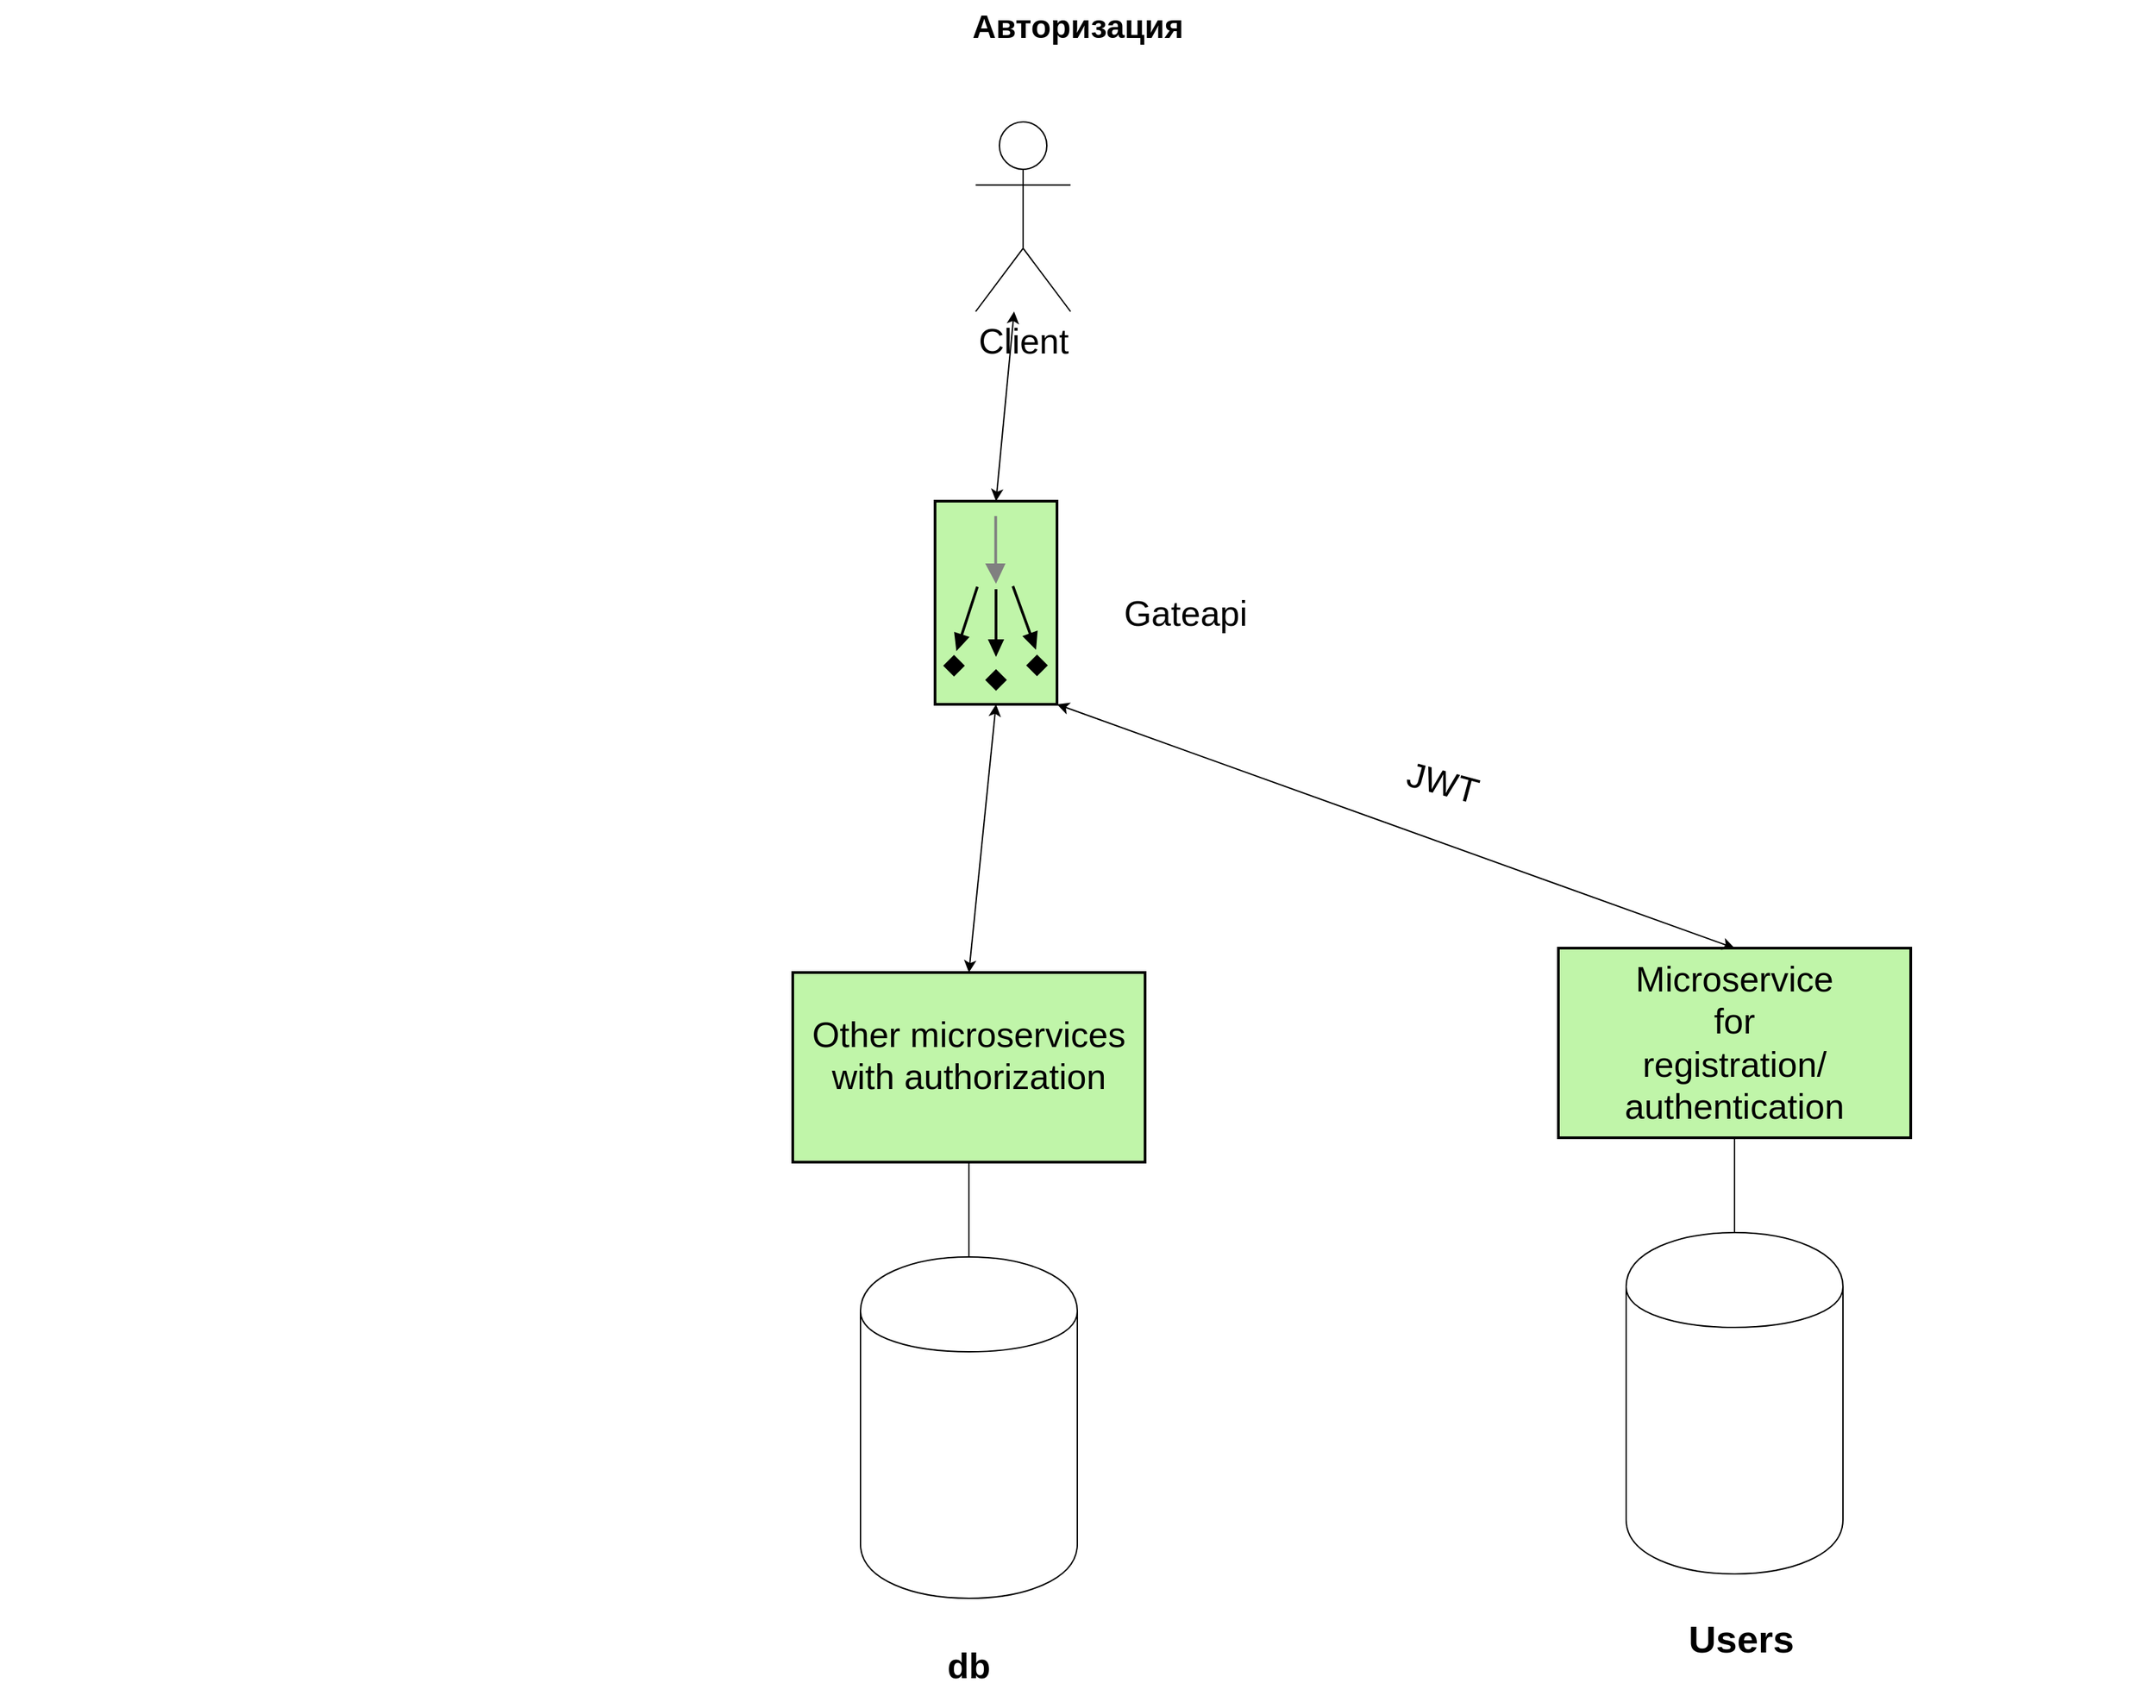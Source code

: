 <mxfile pages="1" version="11.2.4" type="github"><diagram name="Page-1" id="74b105a0-9070-1c63-61bc-23e55f88626e"><mxGraphModel dx="1570" dy="2089" grid="1" gridSize="10" guides="1" tooltips="1" connect="1" arrows="1" fold="1" page="1" pageScale="1.5" pageWidth="1169" pageHeight="826" background="none" math="0" shadow="0"><root><mxCell id="0" style=";html=1;"/><mxCell id="1" style=";html=1;" parent="0"/><mxCell id="10b056a9c633e61c-30" value="Авторизация" style="text;strokeColor=none;fillColor=none;html=1;fontSize=24;fontStyle=1;verticalAlign=middle;align=center;" parent="1" vertex="1"><mxGeometry x="80" y="-40" width="1590" height="40" as="geometry"/></mxCell><mxCell id="WOPQ_2CFz2eeFJ_3DADg-1" value="" style="shape=cylinder;whiteSpace=wrap;html=1;boundedLbl=1;backgroundOutline=1;" vertex="1" parent="1"><mxGeometry x="1280" y="870" width="160" height="252" as="geometry"/></mxCell><mxCell id="WOPQ_2CFz2eeFJ_3DADg-2" value="&lt;h2 style=&quot;font-size: 28px&quot;&gt;&lt;font style=&quot;font-size: 28px&quot;&gt;Users&lt;/font&gt;&lt;/h2&gt;" style="text;html=1;strokeColor=none;fillColor=none;align=center;verticalAlign=middle;whiteSpace=wrap;rounded=0;" vertex="1" parent="1"><mxGeometry x="1280" y="1140" width="170" height="60" as="geometry"/></mxCell><mxCell id="WOPQ_2CFz2eeFJ_3DADg-3" value="" style="fillColor=#c0f5a9;dashed=0;outlineConnect=0;strokeWidth=2;strokeColor=#000000;html=1;align=center;fontSize=8;verticalLabelPosition=bottom;verticalAlign=top;shape=mxgraph.eip.competing_consumers;rotation=90;" vertex="1" parent="1"><mxGeometry x="740" y="360" width="150" height="90" as="geometry"/></mxCell><mxCell id="WOPQ_2CFz2eeFJ_3DADg-5" value="" style="strokeWidth=2;dashed=0;align=center;fontSize=8;shape=rect;fillColor=#c0f5a9;strokeColor=#000000;verticalLabelPosition=bottom;verticalAlign=top;" vertex="1" parent="1"><mxGeometry x="1230" y="660" width="260" height="140" as="geometry"/></mxCell><mxCell id="WOPQ_2CFz2eeFJ_3DADg-6" value="" style="endArrow=none;html=1;entryX=0.5;entryY=1;entryDx=0;entryDy=0;exitX=0.5;exitY=0;exitDx=0;exitDy=0;" edge="1" parent="1" source="WOPQ_2CFz2eeFJ_3DADg-1" target="WOPQ_2CFz2eeFJ_3DADg-5"><mxGeometry width="50" height="50" relative="1" as="geometry"><mxPoint x="1335" y="864" as="sourcePoint"/><mxPoint x="1385" y="814" as="targetPoint"/></mxGeometry></mxCell><mxCell id="WOPQ_2CFz2eeFJ_3DADg-7" value="&lt;div style=&quot;font-size: 26px&quot;&gt;&lt;font style=&quot;font-size: 26px&quot;&gt;Microservice&lt;/font&gt;&lt;/div&gt;&lt;div style=&quot;font-size: 26px&quot;&gt;&lt;font style=&quot;font-size: 26px&quot;&gt;for&lt;/font&gt;&lt;/div&gt;&lt;div style=&quot;font-size: 26px&quot;&gt;&lt;font style=&quot;font-size: 26px&quot;&gt;registration/&lt;/font&gt;&lt;/div&gt;&lt;div style=&quot;font-size: 26px&quot;&gt;&lt;font style=&quot;font-size: 26px&quot;&gt;authentication&lt;/font&gt;&lt;br&gt;&lt;/div&gt;" style="text;html=1;strokeColor=none;fillColor=none;align=center;verticalAlign=middle;whiteSpace=wrap;rounded=0;" vertex="1" parent="1"><mxGeometry x="1225" y="685" width="270" height="90" as="geometry"/></mxCell><mxCell id="WOPQ_2CFz2eeFJ_3DADg-8" value="" style="endArrow=classic;startArrow=classic;html=1;exitX=0.5;exitY=0;exitDx=0;exitDy=0;entryX=1;entryY=0;entryDx=0;entryDy=0;entryPerimeter=0;" edge="1" parent="1" source="WOPQ_2CFz2eeFJ_3DADg-5" target="WOPQ_2CFz2eeFJ_3DADg-3"><mxGeometry width="50" height="50" relative="1" as="geometry"><mxPoint x="970" y="640" as="sourcePoint"/><mxPoint x="1020" y="590" as="targetPoint"/></mxGeometry></mxCell><mxCell id="WOPQ_2CFz2eeFJ_3DADg-9" value="&lt;div&gt;&lt;font style=&quot;font-size: 26px&quot;&gt;Client&lt;/font&gt;&lt;/div&gt;" style="shape=umlActor;verticalLabelPosition=bottom;labelBackgroundColor=#ffffff;verticalAlign=top;html=1;outlineConnect=0;" vertex="1" parent="1"><mxGeometry x="800" y="50" width="70" height="140" as="geometry"/></mxCell><mxCell id="WOPQ_2CFz2eeFJ_3DADg-13" value="" style="endArrow=classic;startArrow=classic;html=1;exitX=0;exitY=0.5;exitDx=0;exitDy=0;exitPerimeter=0;" edge="1" parent="1" source="WOPQ_2CFz2eeFJ_3DADg-3" target="WOPQ_2CFz2eeFJ_3DADg-9"><mxGeometry width="50" height="50" relative="1" as="geometry"><mxPoint x="570" y="685" as="sourcePoint"/><mxPoint x="620" y="635" as="targetPoint"/><Array as="points"/></mxGeometry></mxCell><mxCell id="WOPQ_2CFz2eeFJ_3DADg-14" value="&lt;div&gt;&lt;font style=&quot;font-size: 26px&quot;&gt;Gateapi&lt;/font&gt;&lt;/div&gt;" style="text;html=1;strokeColor=none;fillColor=none;align=center;verticalAlign=middle;whiteSpace=wrap;rounded=0;" vertex="1" parent="1"><mxGeometry x="890" y="385" width="130" height="55" as="geometry"/></mxCell><mxCell id="WOPQ_2CFz2eeFJ_3DADg-15" value="" style="shape=cylinder;whiteSpace=wrap;html=1;boundedLbl=1;backgroundOutline=1;" vertex="1" parent="1"><mxGeometry x="715" y="888" width="160" height="252" as="geometry"/></mxCell><mxCell id="WOPQ_2CFz2eeFJ_3DADg-16" value="" style="strokeWidth=2;dashed=0;align=center;fontSize=8;shape=rect;fillColor=#c0f5a9;strokeColor=#000000;verticalLabelPosition=bottom;verticalAlign=top;" vertex="1" parent="1"><mxGeometry x="665" y="678" width="260" height="140" as="geometry"/></mxCell><mxCell id="WOPQ_2CFz2eeFJ_3DADg-17" value="" style="endArrow=none;html=1;entryX=0.5;entryY=1;entryDx=0;entryDy=0;exitX=0.5;exitY=0;exitDx=0;exitDy=0;" edge="1" parent="1" source="WOPQ_2CFz2eeFJ_3DADg-15" target="WOPQ_2CFz2eeFJ_3DADg-16"><mxGeometry width="50" height="50" relative="1" as="geometry"><mxPoint x="770" y="882" as="sourcePoint"/><mxPoint x="820" y="832" as="targetPoint"/></mxGeometry></mxCell><mxCell id="WOPQ_2CFz2eeFJ_3DADg-18" value="&lt;div style=&quot;font-size: 26px&quot;&gt;&lt;font style=&quot;font-size: 26px&quot;&gt;Other microservices&lt;/font&gt;&lt;/div&gt;&lt;div style=&quot;font-size: 26px&quot;&gt;&lt;font style=&quot;font-size: 26px&quot;&gt;with authorization&lt;br&gt;&lt;/font&gt;&lt;/div&gt;&lt;font style=&quot;font-size: 26px&quot;&gt;&lt;br&gt;&lt;/font&gt;" style="text;html=1;strokeColor=none;fillColor=none;align=center;verticalAlign=middle;whiteSpace=wrap;rounded=0;" vertex="1" parent="1"><mxGeometry x="660" y="710" width="270" height="90" as="geometry"/></mxCell><mxCell id="WOPQ_2CFz2eeFJ_3DADg-19" value="" style="endArrow=classic;startArrow=classic;html=1;entryX=1;entryY=0.5;entryDx=0;entryDy=0;entryPerimeter=0;exitX=0.5;exitY=0;exitDx=0;exitDy=0;" edge="1" parent="1" source="WOPQ_2CFz2eeFJ_3DADg-16" target="WOPQ_2CFz2eeFJ_3DADg-3"><mxGeometry width="50" height="50" relative="1" as="geometry"><mxPoint x="540" y="590" as="sourcePoint"/><mxPoint x="590" y="540" as="targetPoint"/></mxGeometry></mxCell><mxCell id="WOPQ_2CFz2eeFJ_3DADg-20" value="&lt;b&gt;&lt;font style=&quot;font-size: 26px&quot;&gt;db&lt;/font&gt;&lt;/b&gt;" style="text;html=1;strokeColor=none;fillColor=none;align=center;verticalAlign=middle;whiteSpace=wrap;rounded=0;" vertex="1" parent="1"><mxGeometry x="710" y="1160" width="170" height="60" as="geometry"/></mxCell><mxCell id="WOPQ_2CFz2eeFJ_3DADg-21" value="&lt;font style=&quot;font-size: 26px&quot;&gt;JWT&lt;/font&gt;" style="text;html=1;strokeColor=none;fillColor=none;align=center;verticalAlign=middle;whiteSpace=wrap;rounded=0;rotation=15;" vertex="1" parent="1"><mxGeometry x="1080" y="510" width="130" height="55" as="geometry"/></mxCell></root></mxGraphModel></diagram></mxfile>